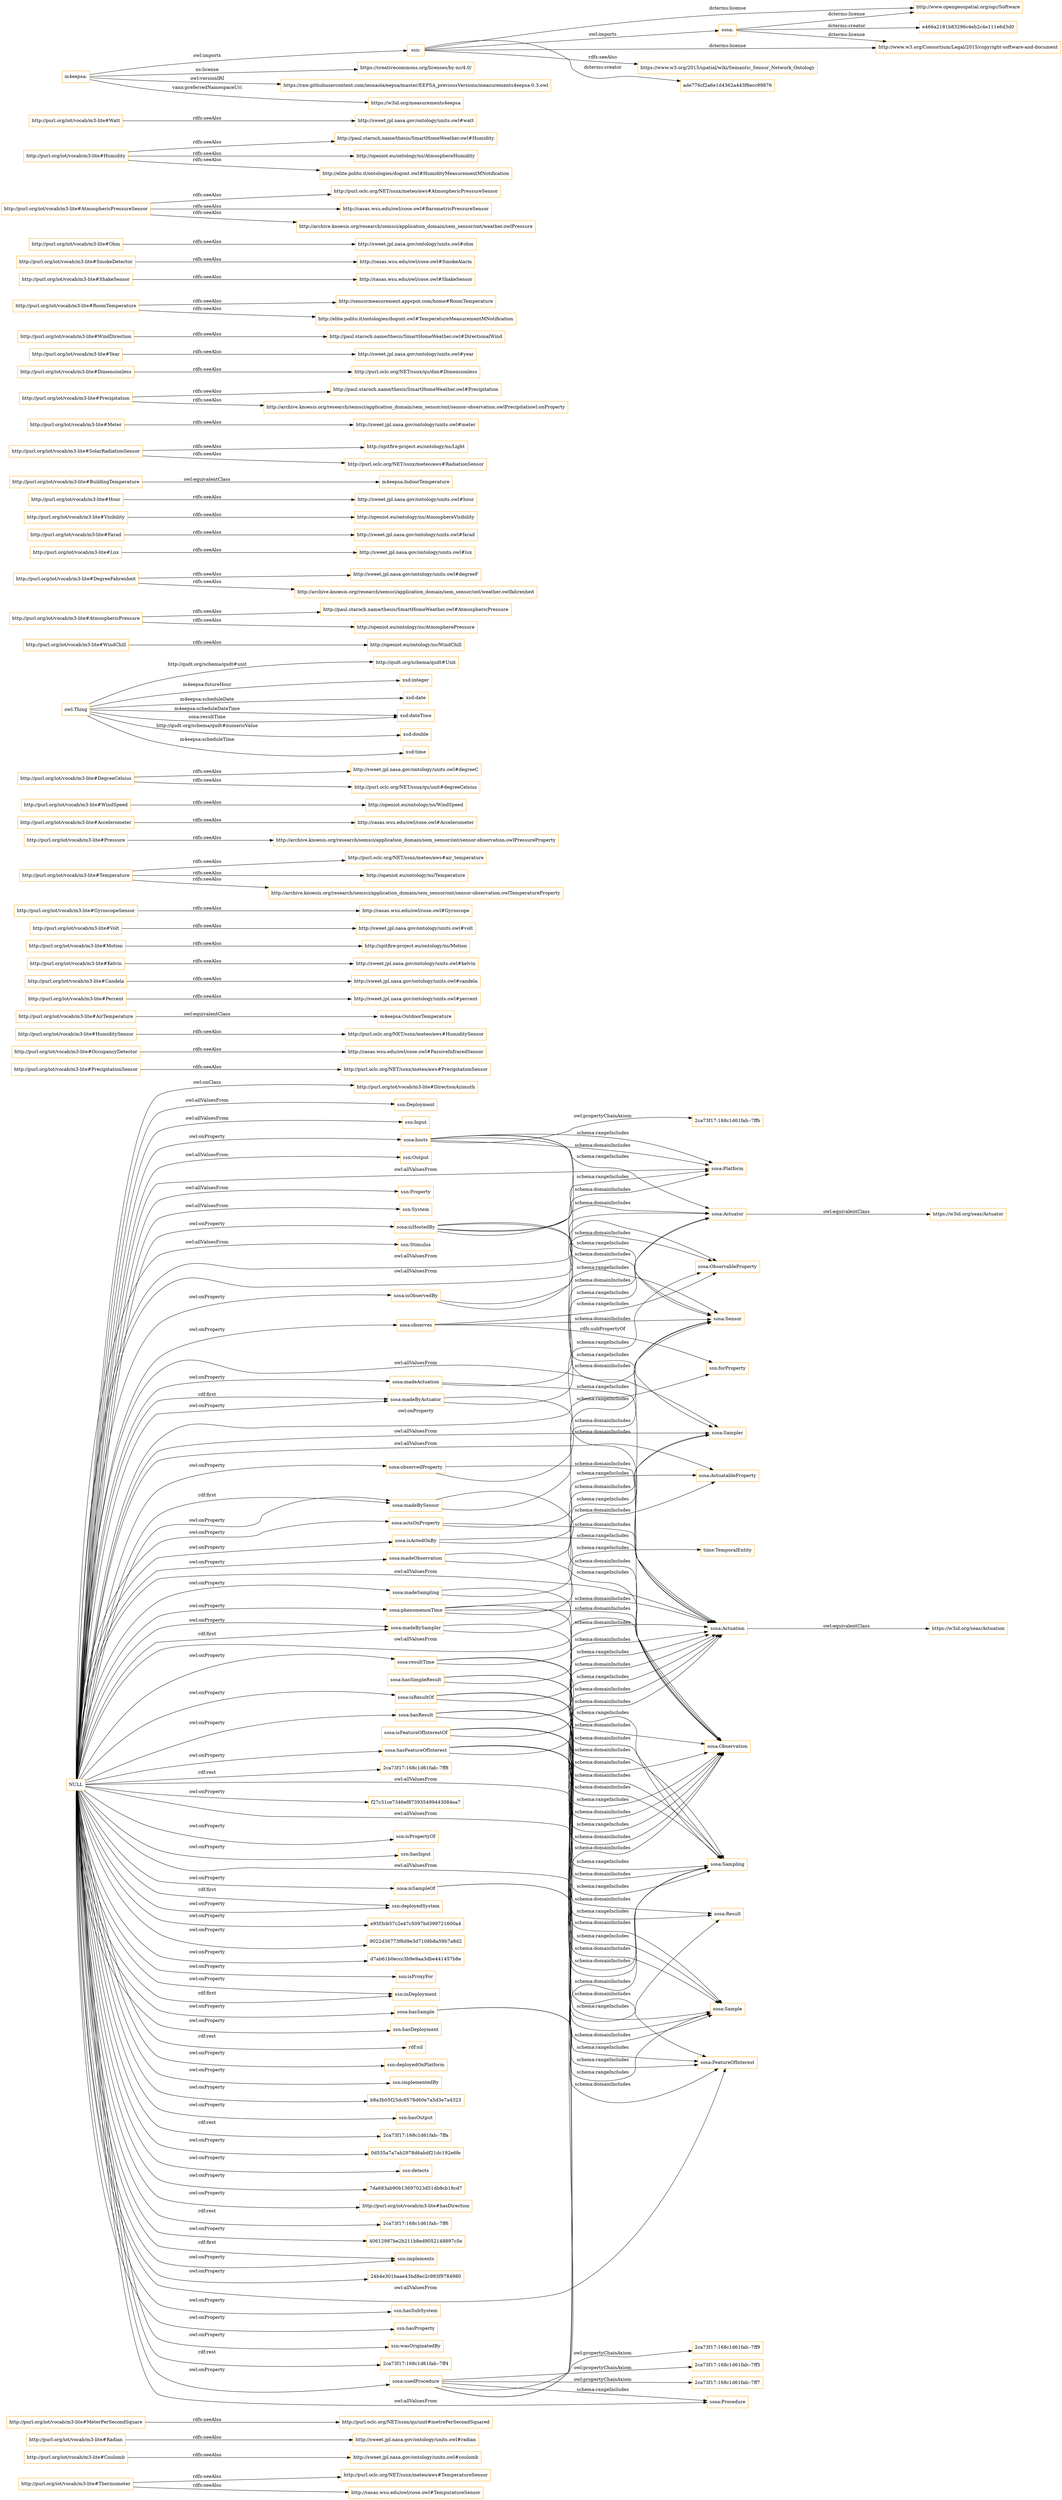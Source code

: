digraph ar2dtool_diagram { 
rankdir=LR;
size="1501"
node [shape = rectangle, color="orange"]; "http://purl.org/iot/vocab/m3-lite#Thermometer" "http://purl.org/iot/vocab/m3-lite#Coulomb" "http://purl.org/iot/vocab/m3-lite#Radian" "http://purl.org/iot/vocab/m3-lite#MeterPerSecondSquare" "https://w3id.org/seas/Actuation" "http://purl.org/iot/vocab/m3-lite#DirectionAzimuth" "http://purl.org/iot/vocab/m3-lite#PrecipitationSensor" "http://purl.org/iot/vocab/m3-lite#OccupancyDetector" "http://purl.org/iot/vocab/m3-lite#HumiditySensor" "m4eepsa:OutdoorTemperature" "http://purl.org/iot/vocab/m3-lite#Percent" "http://purl.org/iot/vocab/m3-lite#Candela" "http://purl.org/iot/vocab/m3-lite#Kelvin" "http://purl.org/iot/vocab/m3-lite#Motion" "http://purl.org/iot/vocab/m3-lite#Volt" "http://purl.org/iot/vocab/m3-lite#GyroscopeSensor" "http://purl.org/iot/vocab/m3-lite#Temperature" "http://purl.org/iot/vocab/m3-lite#Pressure" "http://purl.org/iot/vocab/m3-lite#Accelerometer" "http://purl.org/iot/vocab/m3-lite#WindSpeed" "http://purl.org/iot/vocab/m3-lite#DegreeCelsius" "http://qudt.org/schema/qudt#Unit" "http://purl.org/iot/vocab/m3-lite#WindChill" "http://purl.org/iot/vocab/m3-lite#AtmosphericPressure" "http://purl.org/iot/vocab/m3-lite#DegreeFahrenheit" "https://w3id.org/seas/Actuator" "http://purl.org/iot/vocab/m3-lite#Lux" "http://purl.org/iot/vocab/m3-lite#Farad" "http://purl.org/iot/vocab/m3-lite#Visibility" "http://purl.org/iot/vocab/m3-lite#Hour" "http://purl.org/iot/vocab/m3-lite#BuildingTemperature" "http://purl.org/iot/vocab/m3-lite#SolarRadiationSensor" "http://purl.org/iot/vocab/m3-lite#Meter" "http://purl.org/iot/vocab/m3-lite#Precipitation" "http://purl.org/iot/vocab/m3-lite#Dimensionless" "http://purl.org/iot/vocab/m3-lite#Year" "http://purl.org/iot/vocab/m3-lite#AirTemperature" "http://purl.org/iot/vocab/m3-lite#WindDirection" "http://purl.org/iot/vocab/m3-lite#RoomTemperature" "http://purl.org/iot/vocab/m3-lite#ShakeSensor" "http://purl.org/iot/vocab/m3-lite#SmokeDetector" "http://purl.org/iot/vocab/m3-lite#Ohm" "m4eepsa:IndoorTemperature" "http://purl.org/iot/vocab/m3-lite#AtmosphericPressureSensor" "http://purl.org/iot/vocab/m3-lite#Humidity" "http://purl.org/iot/vocab/m3-lite#Watt" "ssn:Deployment" "ssn:Input" "sosa:Actuation" "ssn:Output" "sosa:Observation" "ssn:Property" "ssn:System" "sosa:Sampling" "ssn:Stimulus" "sosa:ObservableProperty" "sosa:FeatureOfInterest" "sosa:Platform" "sosa:ActuatableProperty" "sosa:Actuator" "sosa:Sample" "time:TemporalEntity" "sosa:Sensor" "sosa:Procedure" "sosa:Result" "sosa:Sampler" ; /*classes style*/
	"sosa:observedProperty" -> "sosa:ObservableProperty" [ label = "schema:rangeIncludes" ];
	"sosa:observedProperty" -> "sosa:Observation" [ label = "schema:domainIncludes" ];
	"http://purl.org/iot/vocab/m3-lite#WindSpeed" -> "http://openiot.eu/ontology/ns/WindSpeed" [ label = "rdfs:seeAlso" ];
	"http://purl.org/iot/vocab/m3-lite#DegreeCelsius" -> "http://sweet.jpl.nasa.gov/ontology/units.owl#degreeC" [ label = "rdfs:seeAlso" ];
	"http://purl.org/iot/vocab/m3-lite#DegreeCelsius" -> "http://purl.oclc.org/NET/ssnx/qu/unit#degreeCelsius" [ label = "rdfs:seeAlso" ];
	"m4eepsa:" -> "ssn:" [ label = "owl:imports" ];
	"m4eepsa:" -> "https://creativecommons.org/licenses/by-nc/4.0/" [ label = "ns:license" ];
	"m4eepsa:" -> "https://raw.githubusercontent.com/iesnaola/eepsa/master/EEPSA_previousVersions/measurements4eepsa-0.3.owl" [ label = "owl:versionIRI" ];
	"m4eepsa:" -> "https://w3id.org/measurements4eepsa" [ label = "vann:preferredNamespaceUri" ];
	"sosa:madeBySensor" -> "sosa:Sensor" [ label = "schema:rangeIncludes" ];
	"sosa:madeBySensor" -> "sosa:Observation" [ label = "schema:domainIncludes" ];
	"http://purl.org/iot/vocab/m3-lite#Accelerometer" -> "http://casas.wsu.edu/owl/cose.owl#Accelerometer" [ label = "rdfs:seeAlso" ];
	"sosa:hosts" -> "2ca73f17:168c1d61fab:-7ffb" [ label = "owl:propertyChainAxiom" ];
	"sosa:hosts" -> "sosa:Platform" [ label = "schema:rangeIncludes" ];
	"sosa:hosts" -> "sosa:Actuator" [ label = "schema:rangeIncludes" ];
	"sosa:hosts" -> "sosa:Sampler" [ label = "schema:rangeIncludes" ];
	"sosa:hosts" -> "sosa:Sensor" [ label = "schema:rangeIncludes" ];
	"sosa:hosts" -> "sosa:Platform" [ label = "schema:domainIncludes" ];
	"sosa:madeByActuator" -> "sosa:Actuator" [ label = "schema:rangeIncludes" ];
	"sosa:madeByActuator" -> "sosa:Actuation" [ label = "schema:domainIncludes" ];
	"sosa:isObservedBy" -> "sosa:Sensor" [ label = "schema:rangeIncludes" ];
	"sosa:isObservedBy" -> "sosa:ObservableProperty" [ label = "schema:domainIncludes" ];
	"http://purl.org/iot/vocab/m3-lite#Kelvin" -> "http://sweet.jpl.nasa.gov/ontology/units.owl#kelvin" [ label = "rdfs:seeAlso" ];
	"http://purl.org/iot/vocab/m3-lite#MeterPerSecondSquare" -> "http://purl.oclc.org/NET/ssnx/qu/unit#metrePerSecondSquared" [ label = "rdfs:seeAlso" ];
	"http://purl.org/iot/vocab/m3-lite#Visibility" -> "http://openiot.eu/ontology/ns/AtmosphereVisibility" [ label = "rdfs:seeAlso" ];
	"sosa:Actuation" -> "https://w3id.org/seas/Actuation" [ label = "owl:equivalentClass" ];
	"http://purl.org/iot/vocab/m3-lite#Farad" -> "http://sweet.jpl.nasa.gov/ontology/units.owl#farad" [ label = "rdfs:seeAlso" ];
	"http://purl.org/iot/vocab/m3-lite#Dimensionless" -> "http://purl.oclc.org/NET/ssnx/qu/dim#Dimensionless" [ label = "rdfs:seeAlso" ];
	"http://purl.org/iot/vocab/m3-lite#Ohm" -> "http://sweet.jpl.nasa.gov/ontology/units.owl#ohm" [ label = "rdfs:seeAlso" ];
	"http://purl.org/iot/vocab/m3-lite#Motion" -> "http://spitfire-project.eu/ontology/ns/Motion" [ label = "rdfs:seeAlso" ];
	"http://purl.org/iot/vocab/m3-lite#Hour" -> "http://sweet.jpl.nasa.gov/ontology/units.owl#hour" [ label = "rdfs:seeAlso" ];
	"sosa:madeActuation" -> "sosa:Actuation" [ label = "schema:rangeIncludes" ];
	"sosa:madeActuation" -> "sosa:Actuator" [ label = "schema:domainIncludes" ];
	"sosa:phenomenonTime" -> "time:TemporalEntity" [ label = "schema:rangeIncludes" ];
	"sosa:phenomenonTime" -> "sosa:Sampling" [ label = "schema:domainIncludes" ];
	"sosa:phenomenonTime" -> "sosa:Observation" [ label = "schema:domainIncludes" ];
	"sosa:phenomenonTime" -> "sosa:Actuation" [ label = "schema:domainIncludes" ];
	"http://purl.org/iot/vocab/m3-lite#HumiditySensor" -> "http://purl.oclc.org/NET/ssnx/meteo/aws#HumiditySensor" [ label = "rdfs:seeAlso" ];
	"http://purl.org/iot/vocab/m3-lite#Percent" -> "http://sweet.jpl.nasa.gov/ontology/units.owl#percent" [ label = "rdfs:seeAlso" ];
	"http://purl.org/iot/vocab/m3-lite#Candela" -> "http://sweet.jpl.nasa.gov/ontology/units.owl#candela" [ label = "rdfs:seeAlso" ];
	"sosa:Actuator" -> "https://w3id.org/seas/Actuator" [ label = "owl:equivalentClass" ];
	"http://purl.org/iot/vocab/m3-lite#OccupancyDetector" -> "http://casas.wsu.edu/owl/cose.owl#PassiveInfraredSensor" [ label = "rdfs:seeAlso" ];
	"http://purl.org/iot/vocab/m3-lite#WindDirection" -> "http://paul.staroch.name/thesis/SmartHomeWeather.owl#DirectionalWind" [ label = "rdfs:seeAlso" ];
	"sosa:hasResult" -> "sosa:Sampling" [ label = "schema:domainIncludes" ];
	"sosa:hasResult" -> "sosa:Actuation" [ label = "schema:domainIncludes" ];
	"sosa:hasResult" -> "sosa:Observation" [ label = "schema:domainIncludes" ];
	"sosa:hasResult" -> "sosa:Result" [ label = "schema:rangeIncludes" ];
	"sosa:hasResult" -> "sosa:Sample" [ label = "schema:rangeIncludes" ];
	"sosa:isActedOnBy" -> "sosa:Actuation" [ label = "schema:rangeIncludes" ];
	"sosa:isActedOnBy" -> "sosa:ActuatableProperty" [ label = "schema:domainIncludes" ];
	"http://purl.org/iot/vocab/m3-lite#Pressure" -> "http://archive.knoesis.org/research/semsci/application_domain/sem_sensor/ont/sensor-observation.owlPressureProperty" [ label = "rdfs:seeAlso" ];
	"sosa:madeSampling" -> "sosa:Sampling" [ label = "schema:rangeIncludes" ];
	"sosa:madeSampling" -> "sosa:Sampler" [ label = "schema:domainIncludes" ];
	"sosa:hasFeatureOfInterest" -> "sosa:Observation" [ label = "schema:domainIncludes" ];
	"sosa:hasFeatureOfInterest" -> "sosa:FeatureOfInterest" [ label = "schema:rangeIncludes" ];
	"sosa:hasFeatureOfInterest" -> "sosa:Sampling" [ label = "schema:domainIncludes" ];
	"sosa:hasFeatureOfInterest" -> "sosa:Actuation" [ label = "schema:domainIncludes" ];
	"sosa:hasFeatureOfInterest" -> "sosa:Sample" [ label = "schema:rangeIncludes" ];
	"http://purl.org/iot/vocab/m3-lite#Humidity" -> "http://paul.staroch.name/thesis/SmartHomeWeather.owl#Humidity" [ label = "rdfs:seeAlso" ];
	"http://purl.org/iot/vocab/m3-lite#Humidity" -> "http://openiot.eu/ontology/ns/AtmosphereHumidity" [ label = "rdfs:seeAlso" ];
	"http://purl.org/iot/vocab/m3-lite#Humidity" -> "http://elite.polito.it/ontologies/dogont.owl#HumidityMeasurementMNotification" [ label = "rdfs:seeAlso" ];
	"http://purl.org/iot/vocab/m3-lite#BuildingTemperature" -> "m4eepsa:IndoorTemperature" [ label = "owl:equivalentClass" ];
	"http://purl.org/iot/vocab/m3-lite#Watt" -> "http://sweet.jpl.nasa.gov/ontology/units.owl#watt" [ label = "rdfs:seeAlso" ];
	"http://purl.org/iot/vocab/m3-lite#Meter" -> "http://sweet.jpl.nasa.gov/ontology/units.owl#meter" [ label = "rdfs:seeAlso" ];
	"http://purl.org/iot/vocab/m3-lite#SmokeDetector" -> "http://casas.wsu.edu/owl/cose.owl#SmokeAlarm" [ label = "rdfs:seeAlso" ];
	"http://purl.org/iot/vocab/m3-lite#Temperature" -> "http://purl.oclc.org/NET/ssnx/meteo/aws#air_temperature" [ label = "rdfs:seeAlso" ];
	"http://purl.org/iot/vocab/m3-lite#Temperature" -> "http://openiot.eu/ontology/ns/Temperature" [ label = "rdfs:seeAlso" ];
	"http://purl.org/iot/vocab/m3-lite#Temperature" -> "http://archive.knoesis.org/research/semsci/application_domain/sem_sensor/ont/sensor-observation.owlTemperatureProperty" [ label = "rdfs:seeAlso" ];
	"http://purl.org/iot/vocab/m3-lite#Radian" -> "http://sweet.jpl.nasa.gov/ontology/units.owl#radian" [ label = "rdfs:seeAlso" ];
	"http://purl.org/iot/vocab/m3-lite#Lux" -> "http://sweet.jpl.nasa.gov/ontology/units.owl#lux" [ label = "rdfs:seeAlso" ];
	"sosa:isResultOf" -> "sosa:Sample" [ label = "schema:domainIncludes" ];
	"sosa:isResultOf" -> "sosa:Actuation" [ label = "schema:rangeIncludes" ];
	"sosa:isResultOf" -> "sosa:Observation" [ label = "schema:rangeIncludes" ];
	"sosa:isResultOf" -> "sosa:Sampling" [ label = "schema:rangeIncludes" ];
	"sosa:isResultOf" -> "sosa:Result" [ label = "schema:domainIncludes" ];
	"sosa:isSampleOf" -> "sosa:FeatureOfInterest" [ label = "schema:rangeIncludes" ];
	"sosa:isSampleOf" -> "sosa:Sample" [ label = "schema:domainIncludes" ];
	"sosa:hasSimpleResult" -> "sosa:Sampling" [ label = "schema:domainIncludes" ];
	"sosa:hasSimpleResult" -> "sosa:Observation" [ label = "schema:domainIncludes" ];
	"sosa:hasSimpleResult" -> "sosa:Actuation" [ label = "schema:domainIncludes" ];
	"sosa:madeObservation" -> "sosa:Observation" [ label = "schema:rangeIncludes" ];
	"sosa:madeObservation" -> "sosa:Sensor" [ label = "schema:domainIncludes" ];
	"sosa:resultTime" -> "sosa:Sampling" [ label = "schema:domainIncludes" ];
	"sosa:resultTime" -> "sosa:Observation" [ label = "schema:domainIncludes" ];
	"sosa:resultTime" -> "sosa:Actuation" [ label = "schema:domainIncludes" ];
	"http://purl.org/iot/vocab/m3-lite#Precipitation" -> "http://paul.staroch.name/thesis/SmartHomeWeather.owl#Precipitation" [ label = "rdfs:seeAlso" ];
	"http://purl.org/iot/vocab/m3-lite#Precipitation" -> "http://archive.knoesis.org/research/semsci/application_domain/sem_sensor/ont/sensor-observation.owlPrecipitatiowl:onProperty" [ label = "rdfs:seeAlso" ];
	"http://purl.org/iot/vocab/m3-lite#Coulomb" -> "http://sweet.jpl.nasa.gov/ontology/units.owl#coulomb" [ label = "rdfs:seeAlso" ];
	"sosa:isHostedBy" -> "sosa:Platform" [ label = "schema:rangeIncludes" ];
	"sosa:isHostedBy" -> "sosa:Platform" [ label = "schema:domainIncludes" ];
	"sosa:isHostedBy" -> "sosa:Sampler" [ label = "schema:domainIncludes" ];
	"sosa:isHostedBy" -> "sosa:Sensor" [ label = "schema:domainIncludes" ];
	"sosa:isHostedBy" -> "sosa:Actuator" [ label = "schema:domainIncludes" ];
	"NULL" -> "sosa:Sampler" [ label = "owl:allValuesFrom" ];
	"NULL" -> "sosa:observedProperty" [ label = "owl:onProperty" ];
	"NULL" -> "sosa:madeByActuator" [ label = "rdf:first" ];
	"NULL" -> "sosa:madeSampling" [ label = "owl:onProperty" ];
	"NULL" -> "sosa:madeObservation" [ label = "owl:onProperty" ];
	"NULL" -> "sosa:Observation" [ label = "owl:allValuesFrom" ];
	"NULL" -> "2ca73f17:168c1d61fab:-7ff8" [ label = "rdf:rest" ];
	"NULL" -> "ssn:forProperty" [ label = "owl:onProperty" ];
	"NULL" -> "sosa:isActedOnBy" [ label = "owl:onProperty" ];
	"NULL" -> "sosa:madeBySensor" [ label = "rdf:first" ];
	"NULL" -> "f27c31ce7346ef873935499443084ea7" [ label = "owl:onProperty" ];
	"NULL" -> "sosa:observes" [ label = "owl:onProperty" ];
	"NULL" -> "ssn:isPropertyOf" [ label = "owl:onProperty" ];
	"NULL" -> "ssn:hasInput" [ label = "owl:onProperty" ];
	"NULL" -> "sosa:madeBySampler" [ label = "owl:onProperty" ];
	"NULL" -> "sosa:usedProcedure" [ label = "owl:onProperty" ];
	"NULL" -> "sosa:FeatureOfInterest" [ label = "owl:allValuesFrom" ];
	"NULL" -> "ssn:deployedSystem" [ label = "rdf:first" ];
	"NULL" -> "e95f3cb57c2e47c5097bd399721600a4" [ label = "owl:onProperty" ];
	"NULL" -> "sosa:hasResult" [ label = "owl:onProperty" ];
	"NULL" -> "sosa:Sensor" [ label = "owl:allValuesFrom" ];
	"NULL" -> "ssn:deployedSystem" [ label = "owl:onProperty" ];
	"NULL" -> "9022d36773f6d9e3d7108b8a59b7a8d2" [ label = "owl:onProperty" ];
	"NULL" -> "ssn:Output" [ label = "owl:allValuesFrom" ];
	"NULL" -> "d7ab61b0eccc3b9e9aa3dbe441457b8e" [ label = "owl:onProperty" ];
	"NULL" -> "ssn:isProxyFor" [ label = "owl:onProperty" ];
	"NULL" -> "sosa:hasFeatureOfInterest" [ label = "owl:onProperty" ];
	"NULL" -> "ssn:inDeployment" [ label = "owl:onProperty" ];
	"NULL" -> "sosa:Procedure" [ label = "owl:allValuesFrom" ];
	"NULL" -> "sosa:hasSample" [ label = "owl:onProperty" ];
	"NULL" -> "sosa:ActuatableProperty" [ label = "owl:allValuesFrom" ];
	"NULL" -> "ssn:hasDeployment" [ label = "owl:onProperty" ];
	"NULL" -> "sosa:madeActuation" [ label = "owl:onProperty" ];
	"NULL" -> "rdf:nil" [ label = "rdf:rest" ];
	"NULL" -> "ssn:deployedOnPlatform" [ label = "owl:onProperty" ];
	"NULL" -> "ssn:implementedBy" [ label = "owl:onProperty" ];
	"NULL" -> "ssn:Stimulus" [ label = "owl:allValuesFrom" ];
	"NULL" -> "sosa:isHostedBy" [ label = "owl:onProperty" ];
	"NULL" -> "b8a3b05f25dc8578d60e7a5d3e7a4323" [ label = "owl:onProperty" ];
	"NULL" -> "ssn:hasOutput" [ label = "owl:onProperty" ];
	"NULL" -> "ssn:Property" [ label = "owl:allValuesFrom" ];
	"NULL" -> "sosa:Actuator" [ label = "owl:allValuesFrom" ];
	"NULL" -> "sosa:isResultOf" [ label = "owl:onProperty" ];
	"NULL" -> "http://purl.org/iot/vocab/m3-lite#DirectionAzimuth" [ label = "owl:onClass" ];
	"NULL" -> "sosa:madeBySensor" [ label = "owl:onProperty" ];
	"NULL" -> "2ca73f17:168c1d61fab:-7ffa" [ label = "rdf:rest" ];
	"NULL" -> "sosa:phenomenonTime" [ label = "owl:onProperty" ];
	"NULL" -> "ssn:Deployment" [ label = "owl:allValuesFrom" ];
	"NULL" -> "sosa:ObservableProperty" [ label = "owl:allValuesFrom" ];
	"NULL" -> "ssn:inDeployment" [ label = "rdf:first" ];
	"NULL" -> "sosa:Sampling" [ label = "owl:allValuesFrom" ];
	"NULL" -> "0d535a7a7ab2978d6abdf21dc192e6fe" [ label = "owl:onProperty" ];
	"NULL" -> "ssn:detects" [ label = "owl:onProperty" ];
	"NULL" -> "sosa:Platform" [ label = "owl:allValuesFrom" ];
	"NULL" -> "7da683ab90b13697023d51db8cb18cd7" [ label = "owl:onProperty" ];
	"NULL" -> "sosa:resultTime" [ label = "owl:onProperty" ];
	"NULL" -> "http://purl.org/iot/vocab/m3-lite#hasDirection" [ label = "owl:onProperty" ];
	"NULL" -> "sosa:Result" [ label = "owl:allValuesFrom" ];
	"NULL" -> "2ca73f17:168c1d61fab:-7ff6" [ label = "rdf:rest" ];
	"NULL" -> "sosa:isObservedBy" [ label = "owl:onProperty" ];
	"NULL" -> "40612987be2b211b8ed9052148897c5e" [ label = "owl:onProperty" ];
	"NULL" -> "sosa:isSampleOf" [ label = "owl:onProperty" ];
	"NULL" -> "ssn:implements" [ label = "owl:onProperty" ];
	"NULL" -> "24b4e301baae43bd8ec2c983f9784980" [ label = "owl:onProperty" ];
	"NULL" -> "ssn:Input" [ label = "owl:allValuesFrom" ];
	"NULL" -> "ssn:System" [ label = "owl:allValuesFrom" ];
	"NULL" -> "sosa:actsOnProperty" [ label = "owl:onProperty" ];
	"NULL" -> "sosa:Sample" [ label = "owl:allValuesFrom" ];
	"NULL" -> "ssn:implements" [ label = "rdf:first" ];
	"NULL" -> "ssn:hasSubSystem" [ label = "owl:onProperty" ];
	"NULL" -> "sosa:Actuation" [ label = "owl:allValuesFrom" ];
	"NULL" -> "ssn:hasProperty" [ label = "owl:onProperty" ];
	"NULL" -> "ssn:wasOriginatedBy" [ label = "owl:onProperty" ];
	"NULL" -> "sosa:madeBySampler" [ label = "rdf:first" ];
	"NULL" -> "2ca73f17:168c1d61fab:-7ff4" [ label = "rdf:rest" ];
	"NULL" -> "sosa:madeByActuator" [ label = "owl:onProperty" ];
	"NULL" -> "sosa:hosts" [ label = "owl:onProperty" ];
	"http://purl.org/iot/vocab/m3-lite#Volt" -> "http://sweet.jpl.nasa.gov/ontology/units.owl#volt" [ label = "rdfs:seeAlso" ];
	"http://purl.org/iot/vocab/m3-lite#AirTemperature" -> "m4eepsa:OutdoorTemperature" [ label = "owl:equivalentClass" ];
	"sosa:hasSample" -> "sosa:Sample" [ label = "schema:rangeIncludes" ];
	"sosa:hasSample" -> "sosa:FeatureOfInterest" [ label = "schema:domainIncludes" ];
	"sosa:observes" -> "ssn:forProperty" [ label = "rdfs:subPropertyOf" ];
	"sosa:observes" -> "sosa:ObservableProperty" [ label = "schema:rangeIncludes" ];
	"sosa:observes" -> "sosa:Sensor" [ label = "schema:domainIncludes" ];
	"http://purl.org/iot/vocab/m3-lite#Thermometer" -> "http://purl.oclc.org/NET/ssnx/meteo/aws#TemperatureSensor" [ label = "rdfs:seeAlso" ];
	"http://purl.org/iot/vocab/m3-lite#Thermometer" -> "http://casas.wsu.edu/owl/cose.owl#TempuratureSensor" [ label = "rdfs:seeAlso" ];
	"sosa:usedProcedure" -> "2ca73f17:168c1d61fab:-7ff5" [ label = "owl:propertyChainAxiom" ];
	"sosa:usedProcedure" -> "2ca73f17:168c1d61fab:-7ff7" [ label = "owl:propertyChainAxiom" ];
	"sosa:usedProcedure" -> "2ca73f17:168c1d61fab:-7ff9" [ label = "owl:propertyChainAxiom" ];
	"sosa:usedProcedure" -> "sosa:Procedure" [ label = "schema:rangeIncludes" ];
	"sosa:usedProcedure" -> "sosa:Sampling" [ label = "schema:domainIncludes" ];
	"sosa:usedProcedure" -> "sosa:Observation" [ label = "schema:domainIncludes" ];
	"sosa:usedProcedure" -> "sosa:Actuation" [ label = "schema:domainIncludes" ];
	"http://purl.org/iot/vocab/m3-lite#DegreeFahrenheit" -> "http://sweet.jpl.nasa.gov/ontology/units.owl#degreeF" [ label = "rdfs:seeAlso" ];
	"http://purl.org/iot/vocab/m3-lite#DegreeFahrenheit" -> "http://archive.knoesis.org/research/semsci/application_domain/sem_sensor/ont/weather.owlfahrenheit" [ label = "rdfs:seeAlso" ];
	"sosa:actsOnProperty" -> "sosa:ActuatableProperty" [ label = "schema:rangeIncludes" ];
	"sosa:actsOnProperty" -> "sosa:Actuation" [ label = "schema:domainIncludes" ];
	"sosa:" -> "http://www.opengeospatial.org/ogc/Software" [ label = "dcterms:license" ];
	"sosa:" -> "e466a2181b83296c4eb2c4e111e6d3d0" [ label = "dcterms:creator" ];
	"sosa:" -> "http://www.w3.org/Consortium/Legal/2015/copyright-software-and-document" [ label = "dcterms:license" ];
	"sosa:isFeatureOfInterestOf" -> "sosa:FeatureOfInterest" [ label = "schema:domainIncludes" ];
	"sosa:isFeatureOfInterestOf" -> "sosa:Actuation" [ label = "schema:rangeIncludes" ];
	"sosa:isFeatureOfInterestOf" -> "sosa:Sampling" [ label = "schema:rangeIncludes" ];
	"sosa:isFeatureOfInterestOf" -> "sosa:Observation" [ label = "schema:rangeIncludes" ];
	"sosa:isFeatureOfInterestOf" -> "sosa:Sample" [ label = "schema:domainIncludes" ];
	"http://purl.org/iot/vocab/m3-lite#SolarRadiationSensor" -> "http://spitfire-project.eu/ontology/ns/Light" [ label = "rdfs:seeAlso" ];
	"http://purl.org/iot/vocab/m3-lite#SolarRadiationSensor" -> "http://purl.oclc.org/NET/ssnx/meteo/aws#RadiationSensor" [ label = "rdfs:seeAlso" ];
	"http://purl.org/iot/vocab/m3-lite#GyroscopeSensor" -> "http://casas.wsu.edu/owl/cose.owl#Gyroscope" [ label = "rdfs:seeAlso" ];
	"http://purl.org/iot/vocab/m3-lite#AtmosphericPressureSensor" -> "http://purl.oclc.org/NET/ssnx/meteo/aws#AtmosphericPressureSensor" [ label = "rdfs:seeAlso" ];
	"http://purl.org/iot/vocab/m3-lite#AtmosphericPressureSensor" -> "http://casas.wsu.edu/owl/cose.owl#BarometricPressureSensor" [ label = "rdfs:seeAlso" ];
	"http://purl.org/iot/vocab/m3-lite#AtmosphericPressureSensor" -> "http://archive.knoesis.org/research/semsci/application_domain/sem_sensor/ont/weather.owlPressure" [ label = "rdfs:seeAlso" ];
	"http://purl.org/iot/vocab/m3-lite#AtmosphericPressure" -> "http://paul.staroch.name/thesis/SmartHomeWeather.owl#AtmosphericPressure" [ label = "rdfs:seeAlso" ];
	"http://purl.org/iot/vocab/m3-lite#AtmosphericPressure" -> "http://openiot.eu/ontology/ns/AtmospherePressure" [ label = "rdfs:seeAlso" ];
	"http://purl.org/iot/vocab/m3-lite#PrecipitationSensor" -> "http://purl.oclc.org/NET/ssnx/meteo/aws#PrecipitationSensor" [ label = "rdfs:seeAlso" ];
	"ssn:" -> "http://www.w3.org/Consortium/Legal/2015/copyright-software-and-document" [ label = "dcterms:license" ];
	"ssn:" -> "sosa:" [ label = "owl:imports" ];
	"ssn:" -> "https://www.w3.org/2015/spatial/wiki/Semantic_Sensor_Network_Ontology" [ label = "rdfs:seeAlso" ];
	"ssn:" -> "http://www.opengeospatial.org/ogc/Software" [ label = "dcterms:license" ];
	"ssn:" -> "ade776cf2a6e1d4362a443f6ecc99876" [ label = "dcterms:creator" ];
	"http://purl.org/iot/vocab/m3-lite#WindChill" -> "http://openiot.eu/ontology/ns/WindChill" [ label = "rdfs:seeAlso" ];
	"sosa:madeBySampler" -> "sosa:Sampler" [ label = "schema:rangeIncludes" ];
	"sosa:madeBySampler" -> "sosa:Sampling" [ label = "schema:domainIncludes" ];
	"http://purl.org/iot/vocab/m3-lite#RoomTemperature" -> "http://sensormeasurement.appspot.com/home#RoomTemperature" [ label = "rdfs:seeAlso" ];
	"http://purl.org/iot/vocab/m3-lite#RoomTemperature" -> "http://elite.polito.it/ontologies/dogont.owl#TemperatureMeasurementMNotification" [ label = "rdfs:seeAlso" ];
	"http://purl.org/iot/vocab/m3-lite#ShakeSensor" -> "http://casas.wsu.edu/owl/cose.owl#ShakeSensor" [ label = "rdfs:seeAlso" ];
	"http://purl.org/iot/vocab/m3-lite#Year" -> "http://sweet.jpl.nasa.gov/ontology/units.owl#year" [ label = "rdfs:seeAlso" ];
	"owl:Thing" -> "xsd:integer" [ label = "m4eepsa:futureHour" ];
	"owl:Thing" -> "http://qudt.org/schema/qudt#Unit" [ label = "http://qudt.org/schema/qudt#unit" ];
	"owl:Thing" -> "xsd:date" [ label = "m4eepsa:scheduleDate" ];
	"owl:Thing" -> "xsd:dateTime" [ label = "m4eepsa:scheduleDateTime" ];
	"owl:Thing" -> "xsd:double" [ label = "http://qudt.org/schema/qudt#numericValue" ];
	"owl:Thing" -> "xsd:dateTime" [ label = "sosa:resultTime" ];
	"owl:Thing" -> "xsd:time" [ label = "m4eepsa:scheduleTime" ];

}
